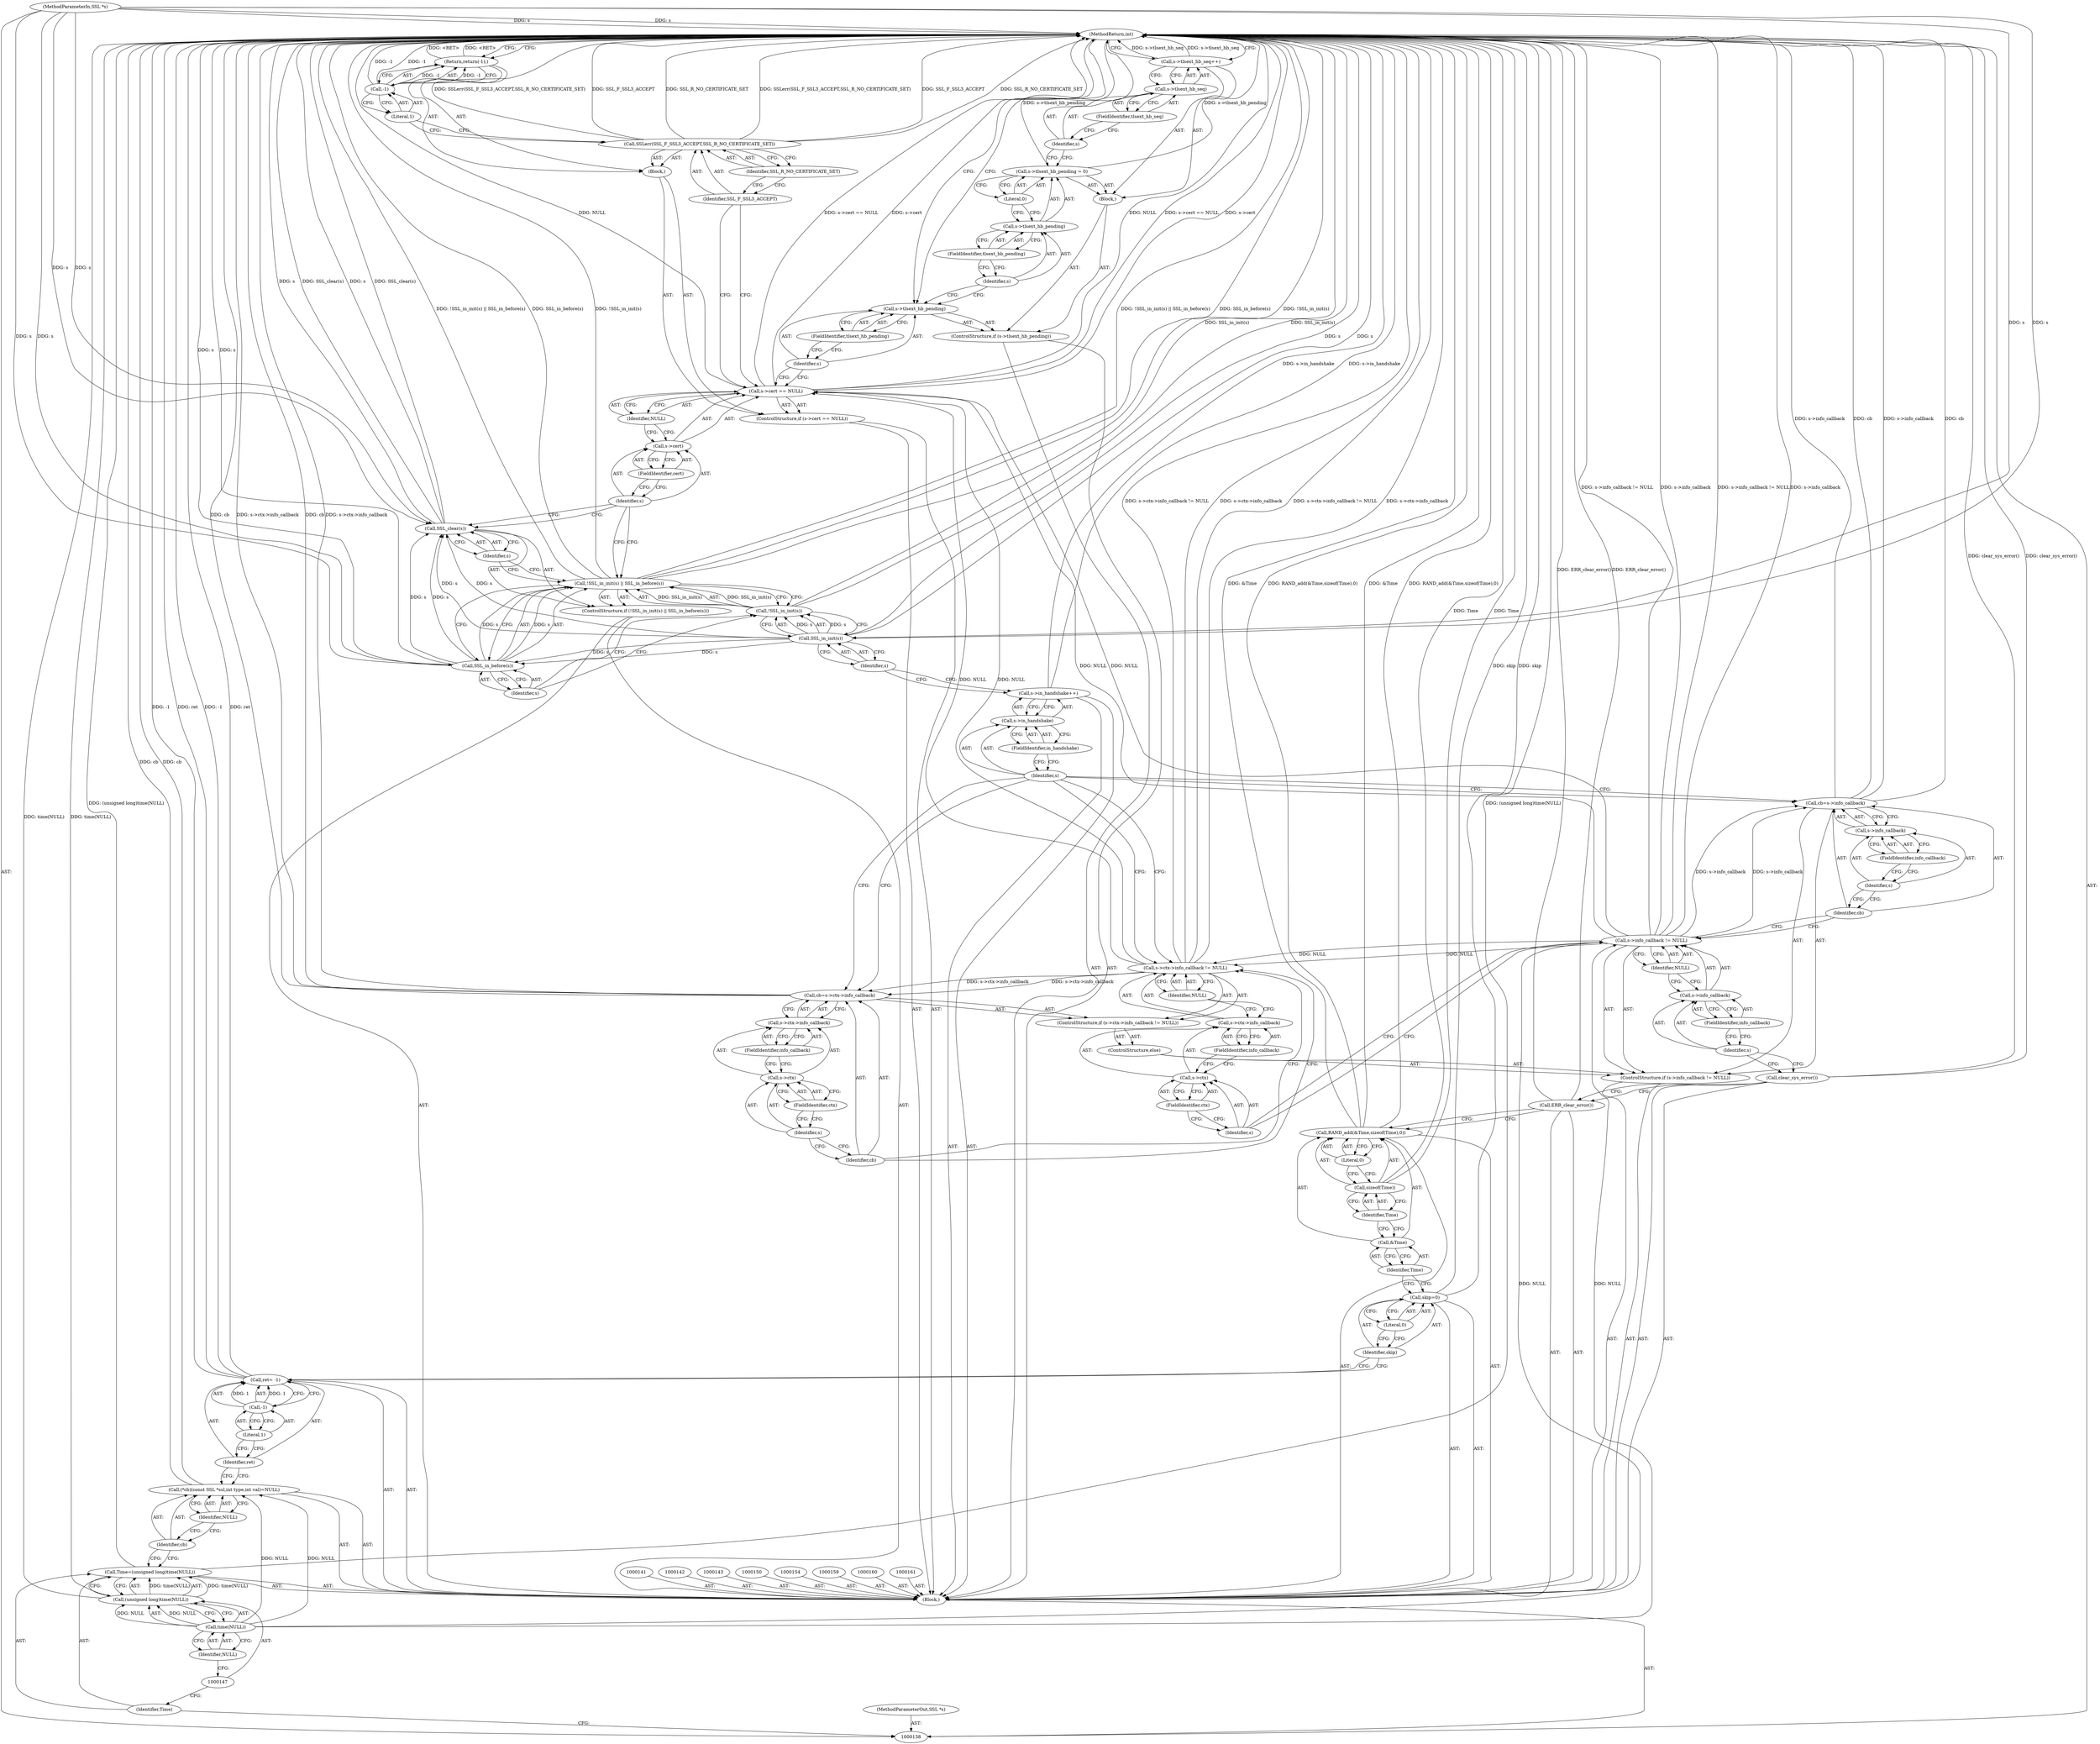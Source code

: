 digraph "1_openssl_ce325c60c74b0fa784f5872404b722e120e5cab0_1" {
"1000240" [label="(MethodReturn,int)"];
"1000139" [label="(MethodParameterIn,SSL *s)"];
"1000332" [label="(MethodParameterOut,SSL *s)"];
"1000171" [label="(Call,ERR_clear_error())"];
"1000172" [label="(Call,clear_sys_error())"];
"1000173" [label="(ControlStructure,if (s->info_callback != NULL))"];
"1000178" [label="(Identifier,NULL)"];
"1000174" [label="(Call,s->info_callback != NULL)"];
"1000175" [label="(Call,s->info_callback)"];
"1000176" [label="(Identifier,s)"];
"1000177" [label="(FieldIdentifier,info_callback)"];
"1000179" [label="(Call,cb=s->info_callback)"];
"1000180" [label="(Identifier,cb)"];
"1000181" [label="(Call,s->info_callback)"];
"1000182" [label="(Identifier,s)"];
"1000183" [label="(FieldIdentifier,info_callback)"];
"1000184" [label="(ControlStructure,else)"];
"1000186" [label="(Call,s->ctx->info_callback != NULL)"];
"1000187" [label="(Call,s->ctx->info_callback)"];
"1000188" [label="(Call,s->ctx)"];
"1000189" [label="(Identifier,s)"];
"1000190" [label="(FieldIdentifier,ctx)"];
"1000191" [label="(FieldIdentifier,info_callback)"];
"1000192" [label="(Identifier,NULL)"];
"1000185" [label="(ControlStructure,if (s->ctx->info_callback != NULL))"];
"1000199" [label="(FieldIdentifier,info_callback)"];
"1000193" [label="(Call,cb=s->ctx->info_callback)"];
"1000194" [label="(Identifier,cb)"];
"1000195" [label="(Call,s->ctx->info_callback)"];
"1000196" [label="(Call,s->ctx)"];
"1000197" [label="(Identifier,s)"];
"1000198" [label="(FieldIdentifier,ctx)"];
"1000200" [label="(Call,s->in_handshake++)"];
"1000201" [label="(Call,s->in_handshake)"];
"1000202" [label="(Identifier,s)"];
"1000203" [label="(FieldIdentifier,in_handshake)"];
"1000140" [label="(Block,)"];
"1000204" [label="(ControlStructure,if (!SSL_in_init(s) || SSL_in_before(s)))"];
"1000208" [label="(Identifier,s)"];
"1000209" [label="(Call,SSL_in_before(s))"];
"1000210" [label="(Identifier,s)"];
"1000211" [label="(Call,SSL_clear(s))"];
"1000205" [label="(Call,!SSL_in_init(s) || SSL_in_before(s))"];
"1000206" [label="(Call,!SSL_in_init(s))"];
"1000212" [label="(Identifier,s)"];
"1000207" [label="(Call,SSL_in_init(s))"];
"1000213" [label="(ControlStructure,if (s->cert == NULL))"];
"1000218" [label="(Identifier,NULL)"];
"1000214" [label="(Call,s->cert == NULL)"];
"1000215" [label="(Call,s->cert)"];
"1000216" [label="(Identifier,s)"];
"1000217" [label="(FieldIdentifier,cert)"];
"1000219" [label="(Block,)"];
"1000220" [label="(Call,SSLerr(SSL_F_SSL3_ACCEPT,SSL_R_NO_CERTIFICATE_SET))"];
"1000222" [label="(Identifier,SSL_R_NO_CERTIFICATE_SET)"];
"1000221" [label="(Identifier,SSL_F_SSL3_ACCEPT)"];
"1000225" [label="(Literal,1)"];
"1000223" [label="(Return,return(-1);)"];
"1000224" [label="(Call,-1)"];
"1000226" [label="(ControlStructure,if (s->tlsext_hb_pending))"];
"1000227" [label="(Call,s->tlsext_hb_pending)"];
"1000228" [label="(Identifier,s)"];
"1000229" [label="(FieldIdentifier,tlsext_hb_pending)"];
"1000230" [label="(Block,)"];
"1000231" [label="(Call,s->tlsext_hb_pending = 0)"];
"1000232" [label="(Call,s->tlsext_hb_pending)"];
"1000233" [label="(Identifier,s)"];
"1000235" [label="(Literal,0)"];
"1000234" [label="(FieldIdentifier,tlsext_hb_pending)"];
"1000236" [label="(Call,s->tlsext_hb_seq++)"];
"1000237" [label="(Call,s->tlsext_hb_seq)"];
"1000238" [label="(Identifier,s)"];
"1000239" [label="(FieldIdentifier,tlsext_hb_seq)"];
"1000144" [label="(Call,Time=(unsigned long)time(NULL))"];
"1000145" [label="(Identifier,Time)"];
"1000146" [label="(Call,(unsigned long)time(NULL))"];
"1000148" [label="(Call,time(NULL))"];
"1000149" [label="(Identifier,NULL)"];
"1000153" [label="(Identifier,NULL)"];
"1000151" [label="(Call,(*cb)(const SSL *ssl,int type,int val)=NULL)"];
"1000152" [label="(Identifier,cb)"];
"1000157" [label="(Call,-1)"];
"1000158" [label="(Literal,1)"];
"1000155" [label="(Call,ret= -1)"];
"1000156" [label="(Identifier,ret)"];
"1000162" [label="(Call,skip=0)"];
"1000163" [label="(Identifier,skip)"];
"1000164" [label="(Literal,0)"];
"1000165" [label="(Call,RAND_add(&Time,sizeof(Time),0))"];
"1000166" [label="(Call,&Time)"];
"1000167" [label="(Identifier,Time)"];
"1000168" [label="(Call,sizeof(Time))"];
"1000169" [label="(Identifier,Time)"];
"1000170" [label="(Literal,0)"];
"1000240" -> "1000138"  [label="AST: "];
"1000240" -> "1000223"  [label="CFG: "];
"1000240" -> "1000236"  [label="CFG: "];
"1000240" -> "1000227"  [label="CFG: "];
"1000223" -> "1000240"  [label="DDG: <RET>"];
"1000168" -> "1000240"  [label="DDG: Time"];
"1000214" -> "1000240"  [label="DDG: s->cert == NULL"];
"1000214" -> "1000240"  [label="DDG: s->cert"];
"1000214" -> "1000240"  [label="DDG: NULL"];
"1000179" -> "1000240"  [label="DDG: s->info_callback"];
"1000179" -> "1000240"  [label="DDG: cb"];
"1000206" -> "1000240"  [label="DDG: SSL_in_init(s)"];
"1000211" -> "1000240"  [label="DDG: s"];
"1000211" -> "1000240"  [label="DDG: SSL_clear(s)"];
"1000231" -> "1000240"  [label="DDG: s->tlsext_hb_pending"];
"1000155" -> "1000240"  [label="DDG: ret"];
"1000155" -> "1000240"  [label="DDG: -1"];
"1000205" -> "1000240"  [label="DDG: !SSL_in_init(s) || SSL_in_before(s)"];
"1000205" -> "1000240"  [label="DDG: SSL_in_before(s)"];
"1000205" -> "1000240"  [label="DDG: !SSL_in_init(s)"];
"1000186" -> "1000240"  [label="DDG: s->ctx->info_callback != NULL"];
"1000186" -> "1000240"  [label="DDG: s->ctx->info_callback"];
"1000172" -> "1000240"  [label="DDG: clear_sys_error()"];
"1000220" -> "1000240"  [label="DDG: SSL_F_SSL3_ACCEPT"];
"1000220" -> "1000240"  [label="DDG: SSL_R_NO_CERTIFICATE_SET"];
"1000220" -> "1000240"  [label="DDG: SSLerr(SSL_F_SSL3_ACCEPT,SSL_R_NO_CERTIFICATE_SET)"];
"1000193" -> "1000240"  [label="DDG: cb"];
"1000193" -> "1000240"  [label="DDG: s->ctx->info_callback"];
"1000200" -> "1000240"  [label="DDG: s->in_handshake"];
"1000236" -> "1000240"  [label="DDG: s->tlsext_hb_seq"];
"1000209" -> "1000240"  [label="DDG: s"];
"1000139" -> "1000240"  [label="DDG: s"];
"1000165" -> "1000240"  [label="DDG: &Time"];
"1000165" -> "1000240"  [label="DDG: RAND_add(&Time,sizeof(Time),0)"];
"1000151" -> "1000240"  [label="DDG: cb"];
"1000207" -> "1000240"  [label="DDG: s"];
"1000146" -> "1000240"  [label="DDG: time(NULL)"];
"1000171" -> "1000240"  [label="DDG: ERR_clear_error()"];
"1000162" -> "1000240"  [label="DDG: skip"];
"1000144" -> "1000240"  [label="DDG: (unsigned long)time(NULL)"];
"1000174" -> "1000240"  [label="DDG: s->info_callback != NULL"];
"1000174" -> "1000240"  [label="DDG: s->info_callback"];
"1000224" -> "1000240"  [label="DDG: -1"];
"1000139" -> "1000138"  [label="AST: "];
"1000139" -> "1000240"  [label="DDG: s"];
"1000139" -> "1000207"  [label="DDG: s"];
"1000139" -> "1000209"  [label="DDG: s"];
"1000139" -> "1000211"  [label="DDG: s"];
"1000332" -> "1000138"  [label="AST: "];
"1000171" -> "1000140"  [label="AST: "];
"1000171" -> "1000165"  [label="CFG: "];
"1000172" -> "1000171"  [label="CFG: "];
"1000171" -> "1000240"  [label="DDG: ERR_clear_error()"];
"1000172" -> "1000140"  [label="AST: "];
"1000172" -> "1000171"  [label="CFG: "];
"1000176" -> "1000172"  [label="CFG: "];
"1000172" -> "1000240"  [label="DDG: clear_sys_error()"];
"1000173" -> "1000140"  [label="AST: "];
"1000174" -> "1000173"  [label="AST: "];
"1000179" -> "1000173"  [label="AST: "];
"1000184" -> "1000173"  [label="AST: "];
"1000178" -> "1000174"  [label="AST: "];
"1000178" -> "1000175"  [label="CFG: "];
"1000174" -> "1000178"  [label="CFG: "];
"1000174" -> "1000173"  [label="AST: "];
"1000174" -> "1000178"  [label="CFG: "];
"1000175" -> "1000174"  [label="AST: "];
"1000178" -> "1000174"  [label="AST: "];
"1000180" -> "1000174"  [label="CFG: "];
"1000189" -> "1000174"  [label="CFG: "];
"1000174" -> "1000240"  [label="DDG: s->info_callback != NULL"];
"1000174" -> "1000240"  [label="DDG: s->info_callback"];
"1000148" -> "1000174"  [label="DDG: NULL"];
"1000174" -> "1000179"  [label="DDG: s->info_callback"];
"1000174" -> "1000186"  [label="DDG: NULL"];
"1000174" -> "1000214"  [label="DDG: NULL"];
"1000175" -> "1000174"  [label="AST: "];
"1000175" -> "1000177"  [label="CFG: "];
"1000176" -> "1000175"  [label="AST: "];
"1000177" -> "1000175"  [label="AST: "];
"1000178" -> "1000175"  [label="CFG: "];
"1000176" -> "1000175"  [label="AST: "];
"1000176" -> "1000172"  [label="CFG: "];
"1000177" -> "1000176"  [label="CFG: "];
"1000177" -> "1000175"  [label="AST: "];
"1000177" -> "1000176"  [label="CFG: "];
"1000175" -> "1000177"  [label="CFG: "];
"1000179" -> "1000173"  [label="AST: "];
"1000179" -> "1000181"  [label="CFG: "];
"1000180" -> "1000179"  [label="AST: "];
"1000181" -> "1000179"  [label="AST: "];
"1000202" -> "1000179"  [label="CFG: "];
"1000179" -> "1000240"  [label="DDG: s->info_callback"];
"1000179" -> "1000240"  [label="DDG: cb"];
"1000174" -> "1000179"  [label="DDG: s->info_callback"];
"1000180" -> "1000179"  [label="AST: "];
"1000180" -> "1000174"  [label="CFG: "];
"1000182" -> "1000180"  [label="CFG: "];
"1000181" -> "1000179"  [label="AST: "];
"1000181" -> "1000183"  [label="CFG: "];
"1000182" -> "1000181"  [label="AST: "];
"1000183" -> "1000181"  [label="AST: "];
"1000179" -> "1000181"  [label="CFG: "];
"1000182" -> "1000181"  [label="AST: "];
"1000182" -> "1000180"  [label="CFG: "];
"1000183" -> "1000182"  [label="CFG: "];
"1000183" -> "1000181"  [label="AST: "];
"1000183" -> "1000182"  [label="CFG: "];
"1000181" -> "1000183"  [label="CFG: "];
"1000184" -> "1000173"  [label="AST: "];
"1000185" -> "1000184"  [label="AST: "];
"1000186" -> "1000185"  [label="AST: "];
"1000186" -> "1000192"  [label="CFG: "];
"1000187" -> "1000186"  [label="AST: "];
"1000192" -> "1000186"  [label="AST: "];
"1000194" -> "1000186"  [label="CFG: "];
"1000202" -> "1000186"  [label="CFG: "];
"1000186" -> "1000240"  [label="DDG: s->ctx->info_callback != NULL"];
"1000186" -> "1000240"  [label="DDG: s->ctx->info_callback"];
"1000174" -> "1000186"  [label="DDG: NULL"];
"1000186" -> "1000193"  [label="DDG: s->ctx->info_callback"];
"1000186" -> "1000214"  [label="DDG: NULL"];
"1000187" -> "1000186"  [label="AST: "];
"1000187" -> "1000191"  [label="CFG: "];
"1000188" -> "1000187"  [label="AST: "];
"1000191" -> "1000187"  [label="AST: "];
"1000192" -> "1000187"  [label="CFG: "];
"1000188" -> "1000187"  [label="AST: "];
"1000188" -> "1000190"  [label="CFG: "];
"1000189" -> "1000188"  [label="AST: "];
"1000190" -> "1000188"  [label="AST: "];
"1000191" -> "1000188"  [label="CFG: "];
"1000189" -> "1000188"  [label="AST: "];
"1000189" -> "1000174"  [label="CFG: "];
"1000190" -> "1000189"  [label="CFG: "];
"1000190" -> "1000188"  [label="AST: "];
"1000190" -> "1000189"  [label="CFG: "];
"1000188" -> "1000190"  [label="CFG: "];
"1000191" -> "1000187"  [label="AST: "];
"1000191" -> "1000188"  [label="CFG: "];
"1000187" -> "1000191"  [label="CFG: "];
"1000192" -> "1000186"  [label="AST: "];
"1000192" -> "1000187"  [label="CFG: "];
"1000186" -> "1000192"  [label="CFG: "];
"1000185" -> "1000184"  [label="AST: "];
"1000186" -> "1000185"  [label="AST: "];
"1000193" -> "1000185"  [label="AST: "];
"1000199" -> "1000195"  [label="AST: "];
"1000199" -> "1000196"  [label="CFG: "];
"1000195" -> "1000199"  [label="CFG: "];
"1000193" -> "1000185"  [label="AST: "];
"1000193" -> "1000195"  [label="CFG: "];
"1000194" -> "1000193"  [label="AST: "];
"1000195" -> "1000193"  [label="AST: "];
"1000202" -> "1000193"  [label="CFG: "];
"1000193" -> "1000240"  [label="DDG: cb"];
"1000193" -> "1000240"  [label="DDG: s->ctx->info_callback"];
"1000186" -> "1000193"  [label="DDG: s->ctx->info_callback"];
"1000194" -> "1000193"  [label="AST: "];
"1000194" -> "1000186"  [label="CFG: "];
"1000197" -> "1000194"  [label="CFG: "];
"1000195" -> "1000193"  [label="AST: "];
"1000195" -> "1000199"  [label="CFG: "];
"1000196" -> "1000195"  [label="AST: "];
"1000199" -> "1000195"  [label="AST: "];
"1000193" -> "1000195"  [label="CFG: "];
"1000196" -> "1000195"  [label="AST: "];
"1000196" -> "1000198"  [label="CFG: "];
"1000197" -> "1000196"  [label="AST: "];
"1000198" -> "1000196"  [label="AST: "];
"1000199" -> "1000196"  [label="CFG: "];
"1000197" -> "1000196"  [label="AST: "];
"1000197" -> "1000194"  [label="CFG: "];
"1000198" -> "1000197"  [label="CFG: "];
"1000198" -> "1000196"  [label="AST: "];
"1000198" -> "1000197"  [label="CFG: "];
"1000196" -> "1000198"  [label="CFG: "];
"1000200" -> "1000140"  [label="AST: "];
"1000200" -> "1000201"  [label="CFG: "];
"1000201" -> "1000200"  [label="AST: "];
"1000208" -> "1000200"  [label="CFG: "];
"1000200" -> "1000240"  [label="DDG: s->in_handshake"];
"1000201" -> "1000200"  [label="AST: "];
"1000201" -> "1000203"  [label="CFG: "];
"1000202" -> "1000201"  [label="AST: "];
"1000203" -> "1000201"  [label="AST: "];
"1000200" -> "1000201"  [label="CFG: "];
"1000202" -> "1000201"  [label="AST: "];
"1000202" -> "1000179"  [label="CFG: "];
"1000202" -> "1000193"  [label="CFG: "];
"1000202" -> "1000186"  [label="CFG: "];
"1000203" -> "1000202"  [label="CFG: "];
"1000203" -> "1000201"  [label="AST: "];
"1000203" -> "1000202"  [label="CFG: "];
"1000201" -> "1000203"  [label="CFG: "];
"1000140" -> "1000138"  [label="AST: "];
"1000141" -> "1000140"  [label="AST: "];
"1000142" -> "1000140"  [label="AST: "];
"1000143" -> "1000140"  [label="AST: "];
"1000144" -> "1000140"  [label="AST: "];
"1000150" -> "1000140"  [label="AST: "];
"1000151" -> "1000140"  [label="AST: "];
"1000154" -> "1000140"  [label="AST: "];
"1000155" -> "1000140"  [label="AST: "];
"1000159" -> "1000140"  [label="AST: "];
"1000160" -> "1000140"  [label="AST: "];
"1000161" -> "1000140"  [label="AST: "];
"1000162" -> "1000140"  [label="AST: "];
"1000165" -> "1000140"  [label="AST: "];
"1000171" -> "1000140"  [label="AST: "];
"1000172" -> "1000140"  [label="AST: "];
"1000173" -> "1000140"  [label="AST: "];
"1000200" -> "1000140"  [label="AST: "];
"1000204" -> "1000140"  [label="AST: "];
"1000213" -> "1000140"  [label="AST: "];
"1000226" -> "1000140"  [label="AST: "];
"1000204" -> "1000140"  [label="AST: "];
"1000205" -> "1000204"  [label="AST: "];
"1000211" -> "1000204"  [label="AST: "];
"1000208" -> "1000207"  [label="AST: "];
"1000208" -> "1000200"  [label="CFG: "];
"1000207" -> "1000208"  [label="CFG: "];
"1000209" -> "1000205"  [label="AST: "];
"1000209" -> "1000210"  [label="CFG: "];
"1000210" -> "1000209"  [label="AST: "];
"1000205" -> "1000209"  [label="CFG: "];
"1000209" -> "1000240"  [label="DDG: s"];
"1000209" -> "1000205"  [label="DDG: s"];
"1000207" -> "1000209"  [label="DDG: s"];
"1000139" -> "1000209"  [label="DDG: s"];
"1000209" -> "1000211"  [label="DDG: s"];
"1000210" -> "1000209"  [label="AST: "];
"1000210" -> "1000206"  [label="CFG: "];
"1000209" -> "1000210"  [label="CFG: "];
"1000211" -> "1000204"  [label="AST: "];
"1000211" -> "1000212"  [label="CFG: "];
"1000212" -> "1000211"  [label="AST: "];
"1000216" -> "1000211"  [label="CFG: "];
"1000211" -> "1000240"  [label="DDG: s"];
"1000211" -> "1000240"  [label="DDG: SSL_clear(s)"];
"1000209" -> "1000211"  [label="DDG: s"];
"1000207" -> "1000211"  [label="DDG: s"];
"1000139" -> "1000211"  [label="DDG: s"];
"1000205" -> "1000204"  [label="AST: "];
"1000205" -> "1000206"  [label="CFG: "];
"1000205" -> "1000209"  [label="CFG: "];
"1000206" -> "1000205"  [label="AST: "];
"1000209" -> "1000205"  [label="AST: "];
"1000212" -> "1000205"  [label="CFG: "];
"1000216" -> "1000205"  [label="CFG: "];
"1000205" -> "1000240"  [label="DDG: !SSL_in_init(s) || SSL_in_before(s)"];
"1000205" -> "1000240"  [label="DDG: SSL_in_before(s)"];
"1000205" -> "1000240"  [label="DDG: !SSL_in_init(s)"];
"1000206" -> "1000205"  [label="DDG: SSL_in_init(s)"];
"1000209" -> "1000205"  [label="DDG: s"];
"1000206" -> "1000205"  [label="AST: "];
"1000206" -> "1000207"  [label="CFG: "];
"1000207" -> "1000206"  [label="AST: "];
"1000210" -> "1000206"  [label="CFG: "];
"1000205" -> "1000206"  [label="CFG: "];
"1000206" -> "1000240"  [label="DDG: SSL_in_init(s)"];
"1000206" -> "1000205"  [label="DDG: SSL_in_init(s)"];
"1000207" -> "1000206"  [label="DDG: s"];
"1000212" -> "1000211"  [label="AST: "];
"1000212" -> "1000205"  [label="CFG: "];
"1000211" -> "1000212"  [label="CFG: "];
"1000207" -> "1000206"  [label="AST: "];
"1000207" -> "1000208"  [label="CFG: "];
"1000208" -> "1000207"  [label="AST: "];
"1000206" -> "1000207"  [label="CFG: "];
"1000207" -> "1000240"  [label="DDG: s"];
"1000207" -> "1000206"  [label="DDG: s"];
"1000139" -> "1000207"  [label="DDG: s"];
"1000207" -> "1000209"  [label="DDG: s"];
"1000207" -> "1000211"  [label="DDG: s"];
"1000213" -> "1000140"  [label="AST: "];
"1000214" -> "1000213"  [label="AST: "];
"1000219" -> "1000213"  [label="AST: "];
"1000218" -> "1000214"  [label="AST: "];
"1000218" -> "1000215"  [label="CFG: "];
"1000214" -> "1000218"  [label="CFG: "];
"1000214" -> "1000213"  [label="AST: "];
"1000214" -> "1000218"  [label="CFG: "];
"1000215" -> "1000214"  [label="AST: "];
"1000218" -> "1000214"  [label="AST: "];
"1000221" -> "1000214"  [label="CFG: "];
"1000228" -> "1000214"  [label="CFG: "];
"1000214" -> "1000240"  [label="DDG: s->cert == NULL"];
"1000214" -> "1000240"  [label="DDG: s->cert"];
"1000214" -> "1000240"  [label="DDG: NULL"];
"1000174" -> "1000214"  [label="DDG: NULL"];
"1000186" -> "1000214"  [label="DDG: NULL"];
"1000215" -> "1000214"  [label="AST: "];
"1000215" -> "1000217"  [label="CFG: "];
"1000216" -> "1000215"  [label="AST: "];
"1000217" -> "1000215"  [label="AST: "];
"1000218" -> "1000215"  [label="CFG: "];
"1000216" -> "1000215"  [label="AST: "];
"1000216" -> "1000211"  [label="CFG: "];
"1000216" -> "1000205"  [label="CFG: "];
"1000217" -> "1000216"  [label="CFG: "];
"1000217" -> "1000215"  [label="AST: "];
"1000217" -> "1000216"  [label="CFG: "];
"1000215" -> "1000217"  [label="CFG: "];
"1000219" -> "1000213"  [label="AST: "];
"1000220" -> "1000219"  [label="AST: "];
"1000223" -> "1000219"  [label="AST: "];
"1000220" -> "1000219"  [label="AST: "];
"1000220" -> "1000222"  [label="CFG: "];
"1000221" -> "1000220"  [label="AST: "];
"1000222" -> "1000220"  [label="AST: "];
"1000225" -> "1000220"  [label="CFG: "];
"1000220" -> "1000240"  [label="DDG: SSL_F_SSL3_ACCEPT"];
"1000220" -> "1000240"  [label="DDG: SSL_R_NO_CERTIFICATE_SET"];
"1000220" -> "1000240"  [label="DDG: SSLerr(SSL_F_SSL3_ACCEPT,SSL_R_NO_CERTIFICATE_SET)"];
"1000222" -> "1000220"  [label="AST: "];
"1000222" -> "1000221"  [label="CFG: "];
"1000220" -> "1000222"  [label="CFG: "];
"1000221" -> "1000220"  [label="AST: "];
"1000221" -> "1000214"  [label="CFG: "];
"1000222" -> "1000221"  [label="CFG: "];
"1000225" -> "1000224"  [label="AST: "];
"1000225" -> "1000220"  [label="CFG: "];
"1000224" -> "1000225"  [label="CFG: "];
"1000223" -> "1000219"  [label="AST: "];
"1000223" -> "1000224"  [label="CFG: "];
"1000224" -> "1000223"  [label="AST: "];
"1000240" -> "1000223"  [label="CFG: "];
"1000223" -> "1000240"  [label="DDG: <RET>"];
"1000224" -> "1000223"  [label="DDG: -1"];
"1000224" -> "1000223"  [label="AST: "];
"1000224" -> "1000225"  [label="CFG: "];
"1000225" -> "1000224"  [label="AST: "];
"1000223" -> "1000224"  [label="CFG: "];
"1000224" -> "1000240"  [label="DDG: -1"];
"1000224" -> "1000223"  [label="DDG: -1"];
"1000226" -> "1000140"  [label="AST: "];
"1000227" -> "1000226"  [label="AST: "];
"1000230" -> "1000226"  [label="AST: "];
"1000227" -> "1000226"  [label="AST: "];
"1000227" -> "1000229"  [label="CFG: "];
"1000228" -> "1000227"  [label="AST: "];
"1000229" -> "1000227"  [label="AST: "];
"1000233" -> "1000227"  [label="CFG: "];
"1000240" -> "1000227"  [label="CFG: "];
"1000228" -> "1000227"  [label="AST: "];
"1000228" -> "1000214"  [label="CFG: "];
"1000229" -> "1000228"  [label="CFG: "];
"1000229" -> "1000227"  [label="AST: "];
"1000229" -> "1000228"  [label="CFG: "];
"1000227" -> "1000229"  [label="CFG: "];
"1000230" -> "1000226"  [label="AST: "];
"1000231" -> "1000230"  [label="AST: "];
"1000236" -> "1000230"  [label="AST: "];
"1000231" -> "1000230"  [label="AST: "];
"1000231" -> "1000235"  [label="CFG: "];
"1000232" -> "1000231"  [label="AST: "];
"1000235" -> "1000231"  [label="AST: "];
"1000238" -> "1000231"  [label="CFG: "];
"1000231" -> "1000240"  [label="DDG: s->tlsext_hb_pending"];
"1000232" -> "1000231"  [label="AST: "];
"1000232" -> "1000234"  [label="CFG: "];
"1000233" -> "1000232"  [label="AST: "];
"1000234" -> "1000232"  [label="AST: "];
"1000235" -> "1000232"  [label="CFG: "];
"1000233" -> "1000232"  [label="AST: "];
"1000233" -> "1000227"  [label="CFG: "];
"1000234" -> "1000233"  [label="CFG: "];
"1000235" -> "1000231"  [label="AST: "];
"1000235" -> "1000232"  [label="CFG: "];
"1000231" -> "1000235"  [label="CFG: "];
"1000234" -> "1000232"  [label="AST: "];
"1000234" -> "1000233"  [label="CFG: "];
"1000232" -> "1000234"  [label="CFG: "];
"1000236" -> "1000230"  [label="AST: "];
"1000236" -> "1000237"  [label="CFG: "];
"1000237" -> "1000236"  [label="AST: "];
"1000240" -> "1000236"  [label="CFG: "];
"1000236" -> "1000240"  [label="DDG: s->tlsext_hb_seq"];
"1000237" -> "1000236"  [label="AST: "];
"1000237" -> "1000239"  [label="CFG: "];
"1000238" -> "1000237"  [label="AST: "];
"1000239" -> "1000237"  [label="AST: "];
"1000236" -> "1000237"  [label="CFG: "];
"1000238" -> "1000237"  [label="AST: "];
"1000238" -> "1000231"  [label="CFG: "];
"1000239" -> "1000238"  [label="CFG: "];
"1000239" -> "1000237"  [label="AST: "];
"1000239" -> "1000238"  [label="CFG: "];
"1000237" -> "1000239"  [label="CFG: "];
"1000144" -> "1000140"  [label="AST: "];
"1000144" -> "1000146"  [label="CFG: "];
"1000145" -> "1000144"  [label="AST: "];
"1000146" -> "1000144"  [label="AST: "];
"1000152" -> "1000144"  [label="CFG: "];
"1000144" -> "1000240"  [label="DDG: (unsigned long)time(NULL)"];
"1000146" -> "1000144"  [label="DDG: time(NULL)"];
"1000145" -> "1000144"  [label="AST: "];
"1000145" -> "1000138"  [label="CFG: "];
"1000147" -> "1000145"  [label="CFG: "];
"1000146" -> "1000144"  [label="AST: "];
"1000146" -> "1000148"  [label="CFG: "];
"1000147" -> "1000146"  [label="AST: "];
"1000148" -> "1000146"  [label="AST: "];
"1000144" -> "1000146"  [label="CFG: "];
"1000146" -> "1000240"  [label="DDG: time(NULL)"];
"1000146" -> "1000144"  [label="DDG: time(NULL)"];
"1000148" -> "1000146"  [label="DDG: NULL"];
"1000148" -> "1000146"  [label="AST: "];
"1000148" -> "1000149"  [label="CFG: "];
"1000149" -> "1000148"  [label="AST: "];
"1000146" -> "1000148"  [label="CFG: "];
"1000148" -> "1000146"  [label="DDG: NULL"];
"1000148" -> "1000151"  [label="DDG: NULL"];
"1000148" -> "1000174"  [label="DDG: NULL"];
"1000149" -> "1000148"  [label="AST: "];
"1000149" -> "1000147"  [label="CFG: "];
"1000148" -> "1000149"  [label="CFG: "];
"1000153" -> "1000151"  [label="AST: "];
"1000153" -> "1000152"  [label="CFG: "];
"1000151" -> "1000153"  [label="CFG: "];
"1000151" -> "1000140"  [label="AST: "];
"1000151" -> "1000153"  [label="CFG: "];
"1000152" -> "1000151"  [label="AST: "];
"1000153" -> "1000151"  [label="AST: "];
"1000156" -> "1000151"  [label="CFG: "];
"1000151" -> "1000240"  [label="DDG: cb"];
"1000148" -> "1000151"  [label="DDG: NULL"];
"1000152" -> "1000151"  [label="AST: "];
"1000152" -> "1000144"  [label="CFG: "];
"1000153" -> "1000152"  [label="CFG: "];
"1000157" -> "1000155"  [label="AST: "];
"1000157" -> "1000158"  [label="CFG: "];
"1000158" -> "1000157"  [label="AST: "];
"1000155" -> "1000157"  [label="CFG: "];
"1000157" -> "1000155"  [label="DDG: 1"];
"1000158" -> "1000157"  [label="AST: "];
"1000158" -> "1000156"  [label="CFG: "];
"1000157" -> "1000158"  [label="CFG: "];
"1000155" -> "1000140"  [label="AST: "];
"1000155" -> "1000157"  [label="CFG: "];
"1000156" -> "1000155"  [label="AST: "];
"1000157" -> "1000155"  [label="AST: "];
"1000163" -> "1000155"  [label="CFG: "];
"1000155" -> "1000240"  [label="DDG: ret"];
"1000155" -> "1000240"  [label="DDG: -1"];
"1000157" -> "1000155"  [label="DDG: 1"];
"1000156" -> "1000155"  [label="AST: "];
"1000156" -> "1000151"  [label="CFG: "];
"1000158" -> "1000156"  [label="CFG: "];
"1000162" -> "1000140"  [label="AST: "];
"1000162" -> "1000164"  [label="CFG: "];
"1000163" -> "1000162"  [label="AST: "];
"1000164" -> "1000162"  [label="AST: "];
"1000167" -> "1000162"  [label="CFG: "];
"1000162" -> "1000240"  [label="DDG: skip"];
"1000163" -> "1000162"  [label="AST: "];
"1000163" -> "1000155"  [label="CFG: "];
"1000164" -> "1000163"  [label="CFG: "];
"1000164" -> "1000162"  [label="AST: "];
"1000164" -> "1000163"  [label="CFG: "];
"1000162" -> "1000164"  [label="CFG: "];
"1000165" -> "1000140"  [label="AST: "];
"1000165" -> "1000170"  [label="CFG: "];
"1000166" -> "1000165"  [label="AST: "];
"1000168" -> "1000165"  [label="AST: "];
"1000170" -> "1000165"  [label="AST: "];
"1000171" -> "1000165"  [label="CFG: "];
"1000165" -> "1000240"  [label="DDG: &Time"];
"1000165" -> "1000240"  [label="DDG: RAND_add(&Time,sizeof(Time),0)"];
"1000166" -> "1000165"  [label="AST: "];
"1000166" -> "1000167"  [label="CFG: "];
"1000167" -> "1000166"  [label="AST: "];
"1000169" -> "1000166"  [label="CFG: "];
"1000167" -> "1000166"  [label="AST: "];
"1000167" -> "1000162"  [label="CFG: "];
"1000166" -> "1000167"  [label="CFG: "];
"1000168" -> "1000165"  [label="AST: "];
"1000168" -> "1000169"  [label="CFG: "];
"1000169" -> "1000168"  [label="AST: "];
"1000170" -> "1000168"  [label="CFG: "];
"1000168" -> "1000240"  [label="DDG: Time"];
"1000169" -> "1000168"  [label="AST: "];
"1000169" -> "1000166"  [label="CFG: "];
"1000168" -> "1000169"  [label="CFG: "];
"1000170" -> "1000165"  [label="AST: "];
"1000170" -> "1000168"  [label="CFG: "];
"1000165" -> "1000170"  [label="CFG: "];
}
